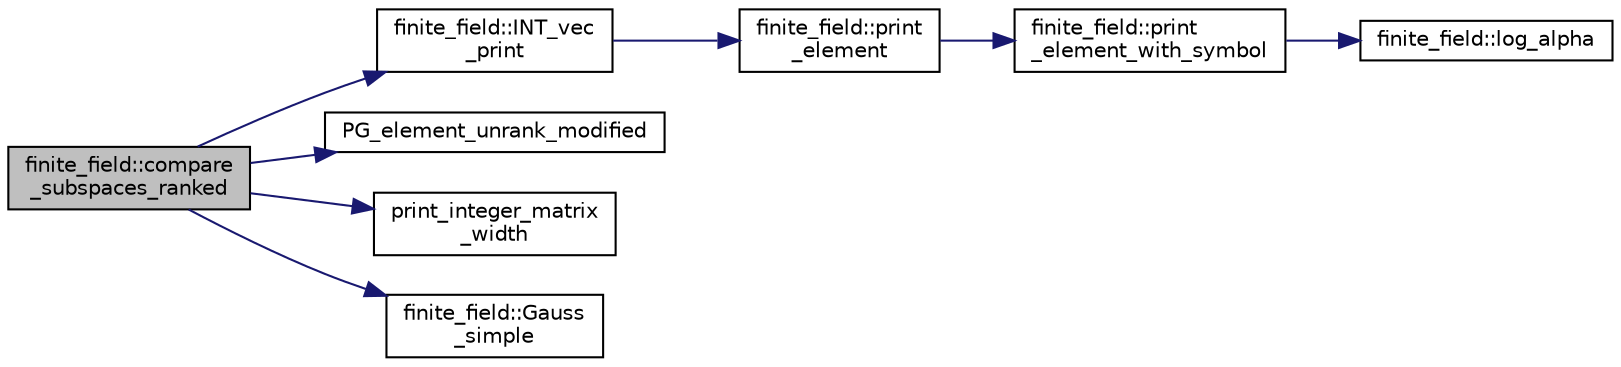 digraph "finite_field::compare_subspaces_ranked"
{
  edge [fontname="Helvetica",fontsize="10",labelfontname="Helvetica",labelfontsize="10"];
  node [fontname="Helvetica",fontsize="10",shape=record];
  rankdir="LR";
  Node1976 [label="finite_field::compare\l_subspaces_ranked",height=0.2,width=0.4,color="black", fillcolor="grey75", style="filled", fontcolor="black"];
  Node1976 -> Node1977 [color="midnightblue",fontsize="10",style="solid",fontname="Helvetica"];
  Node1977 [label="finite_field::INT_vec\l_print",height=0.2,width=0.4,color="black", fillcolor="white", style="filled",URL="$df/d5a/classfinite__field.html#a9c33a61dedc197e37b014b6f8dc07f06"];
  Node1977 -> Node1978 [color="midnightblue",fontsize="10",style="solid",fontname="Helvetica"];
  Node1978 [label="finite_field::print\l_element",height=0.2,width=0.4,color="black", fillcolor="white", style="filled",URL="$df/d5a/classfinite__field.html#ab7d1f59c043d7696b8b47c92d0fedad5"];
  Node1978 -> Node1979 [color="midnightblue",fontsize="10",style="solid",fontname="Helvetica"];
  Node1979 [label="finite_field::print\l_element_with_symbol",height=0.2,width=0.4,color="black", fillcolor="white", style="filled",URL="$df/d5a/classfinite__field.html#aa0180c961aa4a0a8934cb4dc82e38a4d"];
  Node1979 -> Node1980 [color="midnightblue",fontsize="10",style="solid",fontname="Helvetica"];
  Node1980 [label="finite_field::log_alpha",height=0.2,width=0.4,color="black", fillcolor="white", style="filled",URL="$df/d5a/classfinite__field.html#a446a83ae0d281ddf44215626f0097305"];
  Node1976 -> Node1981 [color="midnightblue",fontsize="10",style="solid",fontname="Helvetica"];
  Node1981 [label="PG_element_unrank_modified",height=0.2,width=0.4,color="black", fillcolor="white", style="filled",URL="$d4/d67/geometry_8h.html#a83ae9b605d496f6a90345303f6efae64"];
  Node1976 -> Node1982 [color="midnightblue",fontsize="10",style="solid",fontname="Helvetica"];
  Node1982 [label="print_integer_matrix\l_width",height=0.2,width=0.4,color="black", fillcolor="white", style="filled",URL="$d5/db4/io__and__os_8h.html#aa78f3e73fc2179251bd15adbcc31573f"];
  Node1976 -> Node1983 [color="midnightblue",fontsize="10",style="solid",fontname="Helvetica"];
  Node1983 [label="finite_field::Gauss\l_simple",height=0.2,width=0.4,color="black", fillcolor="white", style="filled",URL="$df/d5a/classfinite__field.html#aba4950590e24a1ce323f292cf47b3307"];
}
